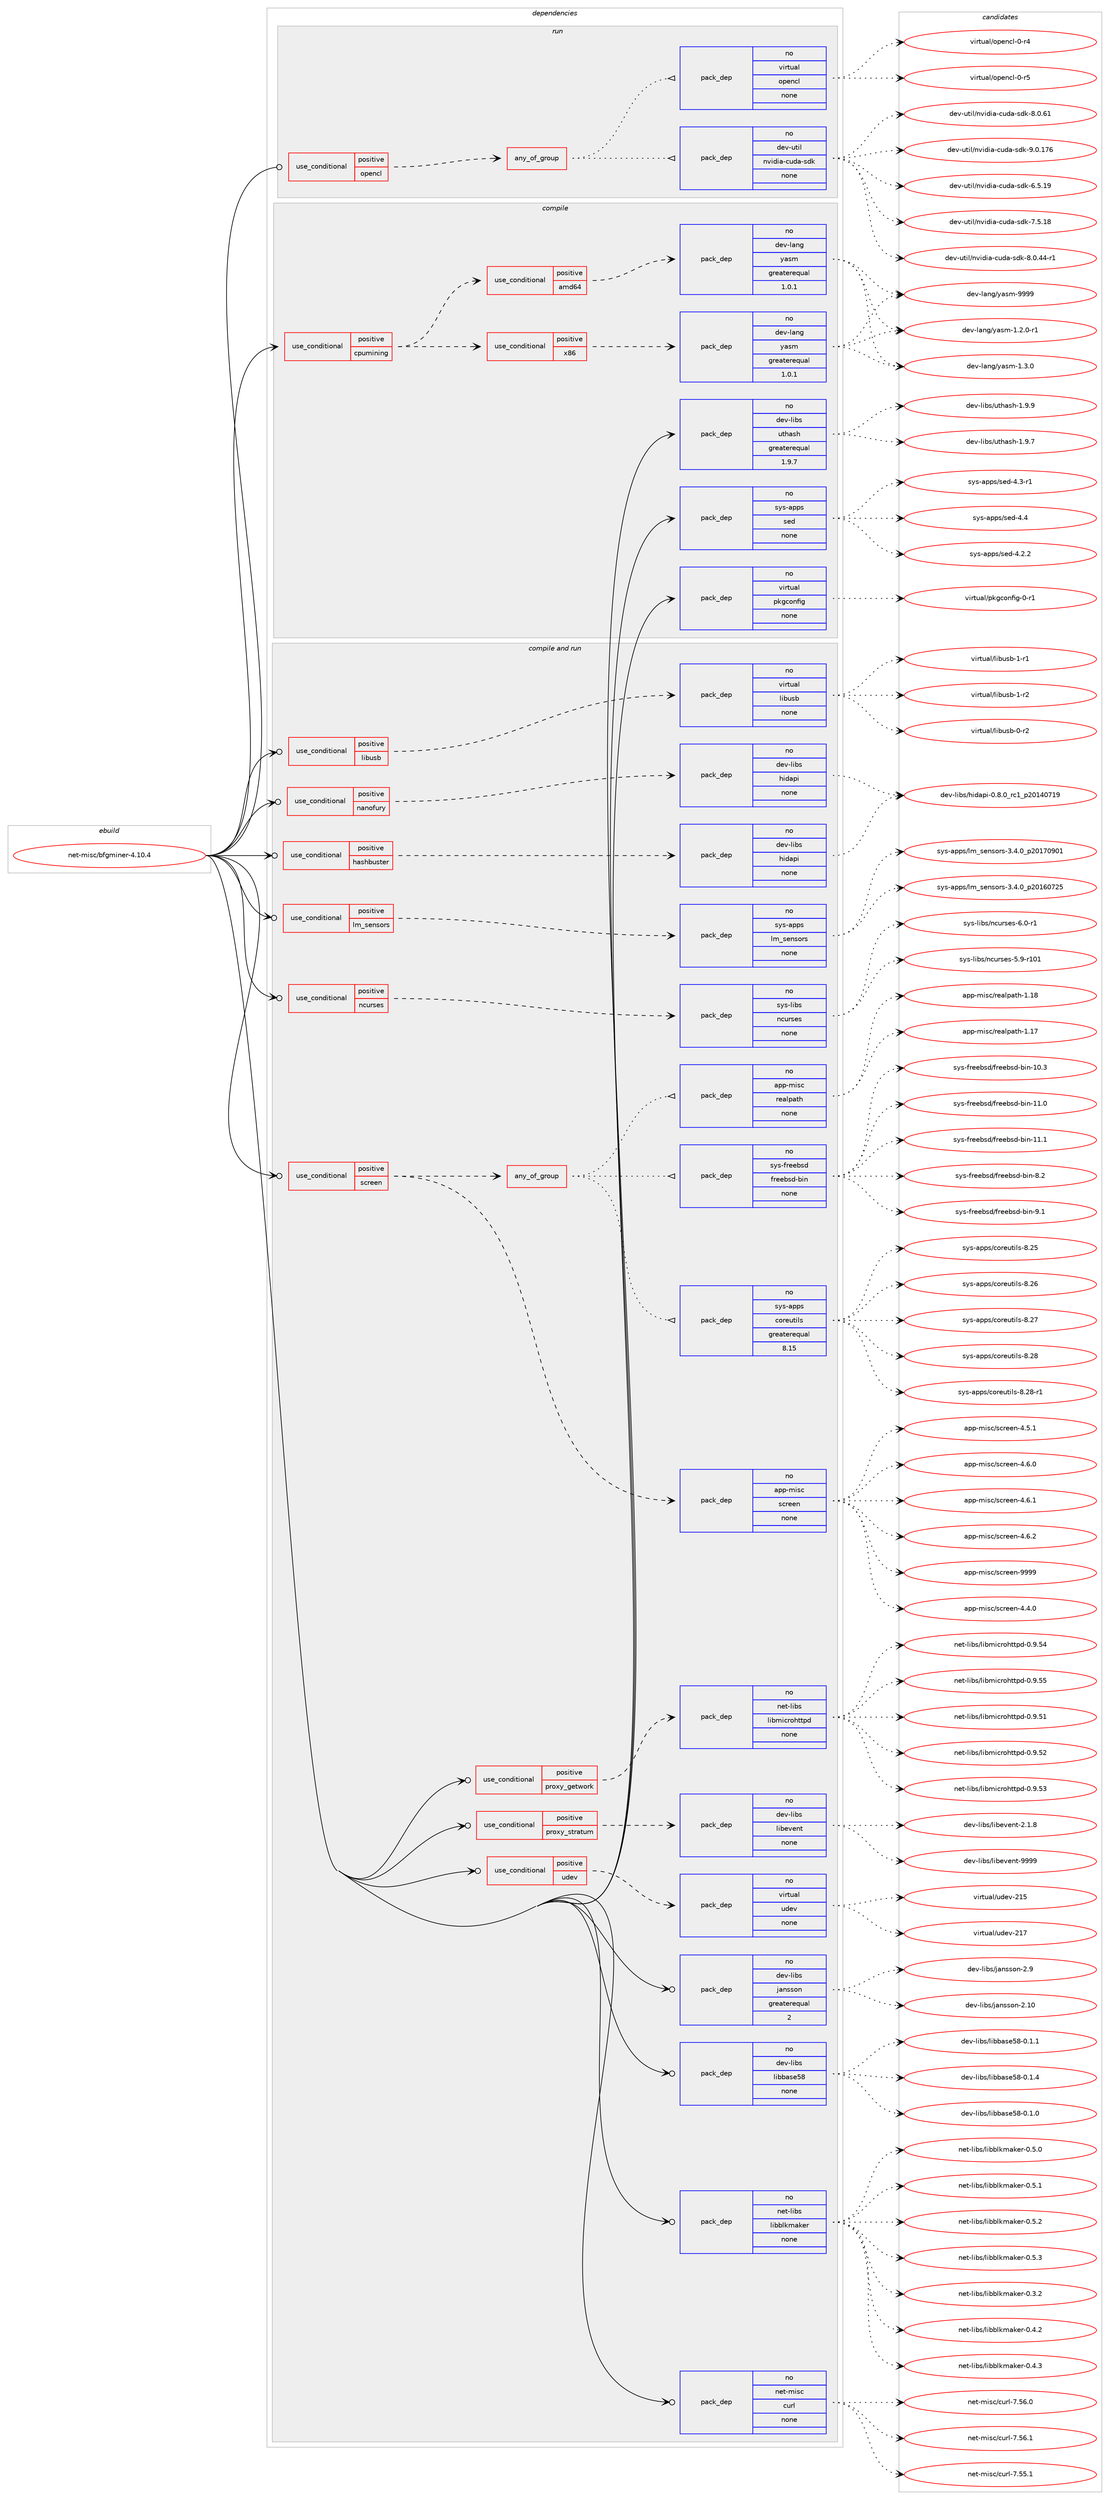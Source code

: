 digraph prolog {

# *************
# Graph options
# *************

newrank=true;
concentrate=true;
compound=true;
graph [rankdir=LR,fontname=Helvetica,fontsize=10,ranksep=1.5];#, ranksep=2.5, nodesep=0.2];
edge  [arrowhead=vee];
node  [fontname=Helvetica,fontsize=10];

# **********
# The ebuild
# **********

subgraph cluster_leftcol {
color=gray;
rank=same;
label=<<i>ebuild</i>>;
id [label="net-misc/bfgminer-4.10.4", color=red, width=4, href="../net-misc/bfgminer-4.10.4.svg"];
}

# ****************
# The dependencies
# ****************

subgraph cluster_midcol {
color=gray;
label=<<i>dependencies</i>>;
subgraph cluster_compile {
fillcolor="#eeeeee";
style=filled;
label=<<i>compile</i>>;
subgraph cond104950 {
dependency423534 [label=<<TABLE BORDER="0" CELLBORDER="1" CELLSPACING="0" CELLPADDING="4"><TR><TD ROWSPAN="3" CELLPADDING="10">use_conditional</TD></TR><TR><TD>positive</TD></TR><TR><TD>cpumining</TD></TR></TABLE>>, shape=none, color=red];
subgraph cond104951 {
dependency423535 [label=<<TABLE BORDER="0" CELLBORDER="1" CELLSPACING="0" CELLPADDING="4"><TR><TD ROWSPAN="3" CELLPADDING="10">use_conditional</TD></TR><TR><TD>positive</TD></TR><TR><TD>amd64</TD></TR></TABLE>>, shape=none, color=red];
subgraph pack311429 {
dependency423536 [label=<<TABLE BORDER="0" CELLBORDER="1" CELLSPACING="0" CELLPADDING="4" WIDTH="220"><TR><TD ROWSPAN="6" CELLPADDING="30">pack_dep</TD></TR><TR><TD WIDTH="110">no</TD></TR><TR><TD>dev-lang</TD></TR><TR><TD>yasm</TD></TR><TR><TD>greaterequal</TD></TR><TR><TD>1.0.1</TD></TR></TABLE>>, shape=none, color=blue];
}
dependency423535:e -> dependency423536:w [weight=20,style="dashed",arrowhead="vee"];
}
dependency423534:e -> dependency423535:w [weight=20,style="dashed",arrowhead="vee"];
subgraph cond104952 {
dependency423537 [label=<<TABLE BORDER="0" CELLBORDER="1" CELLSPACING="0" CELLPADDING="4"><TR><TD ROWSPAN="3" CELLPADDING="10">use_conditional</TD></TR><TR><TD>positive</TD></TR><TR><TD>x86</TD></TR></TABLE>>, shape=none, color=red];
subgraph pack311430 {
dependency423538 [label=<<TABLE BORDER="0" CELLBORDER="1" CELLSPACING="0" CELLPADDING="4" WIDTH="220"><TR><TD ROWSPAN="6" CELLPADDING="30">pack_dep</TD></TR><TR><TD WIDTH="110">no</TD></TR><TR><TD>dev-lang</TD></TR><TR><TD>yasm</TD></TR><TR><TD>greaterequal</TD></TR><TR><TD>1.0.1</TD></TR></TABLE>>, shape=none, color=blue];
}
dependency423537:e -> dependency423538:w [weight=20,style="dashed",arrowhead="vee"];
}
dependency423534:e -> dependency423537:w [weight=20,style="dashed",arrowhead="vee"];
}
id:e -> dependency423534:w [weight=20,style="solid",arrowhead="vee"];
subgraph pack311431 {
dependency423539 [label=<<TABLE BORDER="0" CELLBORDER="1" CELLSPACING="0" CELLPADDING="4" WIDTH="220"><TR><TD ROWSPAN="6" CELLPADDING="30">pack_dep</TD></TR><TR><TD WIDTH="110">no</TD></TR><TR><TD>dev-libs</TD></TR><TR><TD>uthash</TD></TR><TR><TD>greaterequal</TD></TR><TR><TD>1.9.7</TD></TR></TABLE>>, shape=none, color=blue];
}
id:e -> dependency423539:w [weight=20,style="solid",arrowhead="vee"];
subgraph pack311432 {
dependency423540 [label=<<TABLE BORDER="0" CELLBORDER="1" CELLSPACING="0" CELLPADDING="4" WIDTH="220"><TR><TD ROWSPAN="6" CELLPADDING="30">pack_dep</TD></TR><TR><TD WIDTH="110">no</TD></TR><TR><TD>sys-apps</TD></TR><TR><TD>sed</TD></TR><TR><TD>none</TD></TR><TR><TD></TD></TR></TABLE>>, shape=none, color=blue];
}
id:e -> dependency423540:w [weight=20,style="solid",arrowhead="vee"];
subgraph pack311433 {
dependency423541 [label=<<TABLE BORDER="0" CELLBORDER="1" CELLSPACING="0" CELLPADDING="4" WIDTH="220"><TR><TD ROWSPAN="6" CELLPADDING="30">pack_dep</TD></TR><TR><TD WIDTH="110">no</TD></TR><TR><TD>virtual</TD></TR><TR><TD>pkgconfig</TD></TR><TR><TD>none</TD></TR><TR><TD></TD></TR></TABLE>>, shape=none, color=blue];
}
id:e -> dependency423541:w [weight=20,style="solid",arrowhead="vee"];
}
subgraph cluster_compileandrun {
fillcolor="#eeeeee";
style=filled;
label=<<i>compile and run</i>>;
subgraph cond104953 {
dependency423542 [label=<<TABLE BORDER="0" CELLBORDER="1" CELLSPACING="0" CELLPADDING="4"><TR><TD ROWSPAN="3" CELLPADDING="10">use_conditional</TD></TR><TR><TD>positive</TD></TR><TR><TD>hashbuster</TD></TR></TABLE>>, shape=none, color=red];
subgraph pack311434 {
dependency423543 [label=<<TABLE BORDER="0" CELLBORDER="1" CELLSPACING="0" CELLPADDING="4" WIDTH="220"><TR><TD ROWSPAN="6" CELLPADDING="30">pack_dep</TD></TR><TR><TD WIDTH="110">no</TD></TR><TR><TD>dev-libs</TD></TR><TR><TD>hidapi</TD></TR><TR><TD>none</TD></TR><TR><TD></TD></TR></TABLE>>, shape=none, color=blue];
}
dependency423542:e -> dependency423543:w [weight=20,style="dashed",arrowhead="vee"];
}
id:e -> dependency423542:w [weight=20,style="solid",arrowhead="odotvee"];
subgraph cond104954 {
dependency423544 [label=<<TABLE BORDER="0" CELLBORDER="1" CELLSPACING="0" CELLPADDING="4"><TR><TD ROWSPAN="3" CELLPADDING="10">use_conditional</TD></TR><TR><TD>positive</TD></TR><TR><TD>libusb</TD></TR></TABLE>>, shape=none, color=red];
subgraph pack311435 {
dependency423545 [label=<<TABLE BORDER="0" CELLBORDER="1" CELLSPACING="0" CELLPADDING="4" WIDTH="220"><TR><TD ROWSPAN="6" CELLPADDING="30">pack_dep</TD></TR><TR><TD WIDTH="110">no</TD></TR><TR><TD>virtual</TD></TR><TR><TD>libusb</TD></TR><TR><TD>none</TD></TR><TR><TD></TD></TR></TABLE>>, shape=none, color=blue];
}
dependency423544:e -> dependency423545:w [weight=20,style="dashed",arrowhead="vee"];
}
id:e -> dependency423544:w [weight=20,style="solid",arrowhead="odotvee"];
subgraph cond104955 {
dependency423546 [label=<<TABLE BORDER="0" CELLBORDER="1" CELLSPACING="0" CELLPADDING="4"><TR><TD ROWSPAN="3" CELLPADDING="10">use_conditional</TD></TR><TR><TD>positive</TD></TR><TR><TD>lm_sensors</TD></TR></TABLE>>, shape=none, color=red];
subgraph pack311436 {
dependency423547 [label=<<TABLE BORDER="0" CELLBORDER="1" CELLSPACING="0" CELLPADDING="4" WIDTH="220"><TR><TD ROWSPAN="6" CELLPADDING="30">pack_dep</TD></TR><TR><TD WIDTH="110">no</TD></TR><TR><TD>sys-apps</TD></TR><TR><TD>lm_sensors</TD></TR><TR><TD>none</TD></TR><TR><TD></TD></TR></TABLE>>, shape=none, color=blue];
}
dependency423546:e -> dependency423547:w [weight=20,style="dashed",arrowhead="vee"];
}
id:e -> dependency423546:w [weight=20,style="solid",arrowhead="odotvee"];
subgraph cond104956 {
dependency423548 [label=<<TABLE BORDER="0" CELLBORDER="1" CELLSPACING="0" CELLPADDING="4"><TR><TD ROWSPAN="3" CELLPADDING="10">use_conditional</TD></TR><TR><TD>positive</TD></TR><TR><TD>nanofury</TD></TR></TABLE>>, shape=none, color=red];
subgraph pack311437 {
dependency423549 [label=<<TABLE BORDER="0" CELLBORDER="1" CELLSPACING="0" CELLPADDING="4" WIDTH="220"><TR><TD ROWSPAN="6" CELLPADDING="30">pack_dep</TD></TR><TR><TD WIDTH="110">no</TD></TR><TR><TD>dev-libs</TD></TR><TR><TD>hidapi</TD></TR><TR><TD>none</TD></TR><TR><TD></TD></TR></TABLE>>, shape=none, color=blue];
}
dependency423548:e -> dependency423549:w [weight=20,style="dashed",arrowhead="vee"];
}
id:e -> dependency423548:w [weight=20,style="solid",arrowhead="odotvee"];
subgraph cond104957 {
dependency423550 [label=<<TABLE BORDER="0" CELLBORDER="1" CELLSPACING="0" CELLPADDING="4"><TR><TD ROWSPAN="3" CELLPADDING="10">use_conditional</TD></TR><TR><TD>positive</TD></TR><TR><TD>ncurses</TD></TR></TABLE>>, shape=none, color=red];
subgraph pack311438 {
dependency423551 [label=<<TABLE BORDER="0" CELLBORDER="1" CELLSPACING="0" CELLPADDING="4" WIDTH="220"><TR><TD ROWSPAN="6" CELLPADDING="30">pack_dep</TD></TR><TR><TD WIDTH="110">no</TD></TR><TR><TD>sys-libs</TD></TR><TR><TD>ncurses</TD></TR><TR><TD>none</TD></TR><TR><TD></TD></TR></TABLE>>, shape=none, color=blue];
}
dependency423550:e -> dependency423551:w [weight=20,style="dashed",arrowhead="vee"];
}
id:e -> dependency423550:w [weight=20,style="solid",arrowhead="odotvee"];
subgraph cond104958 {
dependency423552 [label=<<TABLE BORDER="0" CELLBORDER="1" CELLSPACING="0" CELLPADDING="4"><TR><TD ROWSPAN="3" CELLPADDING="10">use_conditional</TD></TR><TR><TD>positive</TD></TR><TR><TD>proxy_getwork</TD></TR></TABLE>>, shape=none, color=red];
subgraph pack311439 {
dependency423553 [label=<<TABLE BORDER="0" CELLBORDER="1" CELLSPACING="0" CELLPADDING="4" WIDTH="220"><TR><TD ROWSPAN="6" CELLPADDING="30">pack_dep</TD></TR><TR><TD WIDTH="110">no</TD></TR><TR><TD>net-libs</TD></TR><TR><TD>libmicrohttpd</TD></TR><TR><TD>none</TD></TR><TR><TD></TD></TR></TABLE>>, shape=none, color=blue];
}
dependency423552:e -> dependency423553:w [weight=20,style="dashed",arrowhead="vee"];
}
id:e -> dependency423552:w [weight=20,style="solid",arrowhead="odotvee"];
subgraph cond104959 {
dependency423554 [label=<<TABLE BORDER="0" CELLBORDER="1" CELLSPACING="0" CELLPADDING="4"><TR><TD ROWSPAN="3" CELLPADDING="10">use_conditional</TD></TR><TR><TD>positive</TD></TR><TR><TD>proxy_stratum</TD></TR></TABLE>>, shape=none, color=red];
subgraph pack311440 {
dependency423555 [label=<<TABLE BORDER="0" CELLBORDER="1" CELLSPACING="0" CELLPADDING="4" WIDTH="220"><TR><TD ROWSPAN="6" CELLPADDING="30">pack_dep</TD></TR><TR><TD WIDTH="110">no</TD></TR><TR><TD>dev-libs</TD></TR><TR><TD>libevent</TD></TR><TR><TD>none</TD></TR><TR><TD></TD></TR></TABLE>>, shape=none, color=blue];
}
dependency423554:e -> dependency423555:w [weight=20,style="dashed",arrowhead="vee"];
}
id:e -> dependency423554:w [weight=20,style="solid",arrowhead="odotvee"];
subgraph cond104960 {
dependency423556 [label=<<TABLE BORDER="0" CELLBORDER="1" CELLSPACING="0" CELLPADDING="4"><TR><TD ROWSPAN="3" CELLPADDING="10">use_conditional</TD></TR><TR><TD>positive</TD></TR><TR><TD>screen</TD></TR></TABLE>>, shape=none, color=red];
subgraph pack311441 {
dependency423557 [label=<<TABLE BORDER="0" CELLBORDER="1" CELLSPACING="0" CELLPADDING="4" WIDTH="220"><TR><TD ROWSPAN="6" CELLPADDING="30">pack_dep</TD></TR><TR><TD WIDTH="110">no</TD></TR><TR><TD>app-misc</TD></TR><TR><TD>screen</TD></TR><TR><TD>none</TD></TR><TR><TD></TD></TR></TABLE>>, shape=none, color=blue];
}
dependency423556:e -> dependency423557:w [weight=20,style="dashed",arrowhead="vee"];
subgraph any6962 {
dependency423558 [label=<<TABLE BORDER="0" CELLBORDER="1" CELLSPACING="0" CELLPADDING="4"><TR><TD CELLPADDING="10">any_of_group</TD></TR></TABLE>>, shape=none, color=red];subgraph pack311442 {
dependency423559 [label=<<TABLE BORDER="0" CELLBORDER="1" CELLSPACING="0" CELLPADDING="4" WIDTH="220"><TR><TD ROWSPAN="6" CELLPADDING="30">pack_dep</TD></TR><TR><TD WIDTH="110">no</TD></TR><TR><TD>sys-apps</TD></TR><TR><TD>coreutils</TD></TR><TR><TD>greaterequal</TD></TR><TR><TD>8.15</TD></TR></TABLE>>, shape=none, color=blue];
}
dependency423558:e -> dependency423559:w [weight=20,style="dotted",arrowhead="oinv"];
subgraph pack311443 {
dependency423560 [label=<<TABLE BORDER="0" CELLBORDER="1" CELLSPACING="0" CELLPADDING="4" WIDTH="220"><TR><TD ROWSPAN="6" CELLPADDING="30">pack_dep</TD></TR><TR><TD WIDTH="110">no</TD></TR><TR><TD>sys-freebsd</TD></TR><TR><TD>freebsd-bin</TD></TR><TR><TD>none</TD></TR><TR><TD></TD></TR></TABLE>>, shape=none, color=blue];
}
dependency423558:e -> dependency423560:w [weight=20,style="dotted",arrowhead="oinv"];
subgraph pack311444 {
dependency423561 [label=<<TABLE BORDER="0" CELLBORDER="1" CELLSPACING="0" CELLPADDING="4" WIDTH="220"><TR><TD ROWSPAN="6" CELLPADDING="30">pack_dep</TD></TR><TR><TD WIDTH="110">no</TD></TR><TR><TD>app-misc</TD></TR><TR><TD>realpath</TD></TR><TR><TD>none</TD></TR><TR><TD></TD></TR></TABLE>>, shape=none, color=blue];
}
dependency423558:e -> dependency423561:w [weight=20,style="dotted",arrowhead="oinv"];
}
dependency423556:e -> dependency423558:w [weight=20,style="dashed",arrowhead="vee"];
}
id:e -> dependency423556:w [weight=20,style="solid",arrowhead="odotvee"];
subgraph cond104961 {
dependency423562 [label=<<TABLE BORDER="0" CELLBORDER="1" CELLSPACING="0" CELLPADDING="4"><TR><TD ROWSPAN="3" CELLPADDING="10">use_conditional</TD></TR><TR><TD>positive</TD></TR><TR><TD>udev</TD></TR></TABLE>>, shape=none, color=red];
subgraph pack311445 {
dependency423563 [label=<<TABLE BORDER="0" CELLBORDER="1" CELLSPACING="0" CELLPADDING="4" WIDTH="220"><TR><TD ROWSPAN="6" CELLPADDING="30">pack_dep</TD></TR><TR><TD WIDTH="110">no</TD></TR><TR><TD>virtual</TD></TR><TR><TD>udev</TD></TR><TR><TD>none</TD></TR><TR><TD></TD></TR></TABLE>>, shape=none, color=blue];
}
dependency423562:e -> dependency423563:w [weight=20,style="dashed",arrowhead="vee"];
}
id:e -> dependency423562:w [weight=20,style="solid",arrowhead="odotvee"];
subgraph pack311446 {
dependency423564 [label=<<TABLE BORDER="0" CELLBORDER="1" CELLSPACING="0" CELLPADDING="4" WIDTH="220"><TR><TD ROWSPAN="6" CELLPADDING="30">pack_dep</TD></TR><TR><TD WIDTH="110">no</TD></TR><TR><TD>dev-libs</TD></TR><TR><TD>jansson</TD></TR><TR><TD>greaterequal</TD></TR><TR><TD>2</TD></TR></TABLE>>, shape=none, color=blue];
}
id:e -> dependency423564:w [weight=20,style="solid",arrowhead="odotvee"];
subgraph pack311447 {
dependency423565 [label=<<TABLE BORDER="0" CELLBORDER="1" CELLSPACING="0" CELLPADDING="4" WIDTH="220"><TR><TD ROWSPAN="6" CELLPADDING="30">pack_dep</TD></TR><TR><TD WIDTH="110">no</TD></TR><TR><TD>dev-libs</TD></TR><TR><TD>libbase58</TD></TR><TR><TD>none</TD></TR><TR><TD></TD></TR></TABLE>>, shape=none, color=blue];
}
id:e -> dependency423565:w [weight=20,style="solid",arrowhead="odotvee"];
subgraph pack311448 {
dependency423566 [label=<<TABLE BORDER="0" CELLBORDER="1" CELLSPACING="0" CELLPADDING="4" WIDTH="220"><TR><TD ROWSPAN="6" CELLPADDING="30">pack_dep</TD></TR><TR><TD WIDTH="110">no</TD></TR><TR><TD>net-libs</TD></TR><TR><TD>libblkmaker</TD></TR><TR><TD>none</TD></TR><TR><TD></TD></TR></TABLE>>, shape=none, color=blue];
}
id:e -> dependency423566:w [weight=20,style="solid",arrowhead="odotvee"];
subgraph pack311449 {
dependency423567 [label=<<TABLE BORDER="0" CELLBORDER="1" CELLSPACING="0" CELLPADDING="4" WIDTH="220"><TR><TD ROWSPAN="6" CELLPADDING="30">pack_dep</TD></TR><TR><TD WIDTH="110">no</TD></TR><TR><TD>net-misc</TD></TR><TR><TD>curl</TD></TR><TR><TD>none</TD></TR><TR><TD></TD></TR></TABLE>>, shape=none, color=blue];
}
id:e -> dependency423567:w [weight=20,style="solid",arrowhead="odotvee"];
}
subgraph cluster_run {
fillcolor="#eeeeee";
style=filled;
label=<<i>run</i>>;
subgraph cond104962 {
dependency423568 [label=<<TABLE BORDER="0" CELLBORDER="1" CELLSPACING="0" CELLPADDING="4"><TR><TD ROWSPAN="3" CELLPADDING="10">use_conditional</TD></TR><TR><TD>positive</TD></TR><TR><TD>opencl</TD></TR></TABLE>>, shape=none, color=red];
subgraph any6963 {
dependency423569 [label=<<TABLE BORDER="0" CELLBORDER="1" CELLSPACING="0" CELLPADDING="4"><TR><TD CELLPADDING="10">any_of_group</TD></TR></TABLE>>, shape=none, color=red];subgraph pack311450 {
dependency423570 [label=<<TABLE BORDER="0" CELLBORDER="1" CELLSPACING="0" CELLPADDING="4" WIDTH="220"><TR><TD ROWSPAN="6" CELLPADDING="30">pack_dep</TD></TR><TR><TD WIDTH="110">no</TD></TR><TR><TD>virtual</TD></TR><TR><TD>opencl</TD></TR><TR><TD>none</TD></TR><TR><TD></TD></TR></TABLE>>, shape=none, color=blue];
}
dependency423569:e -> dependency423570:w [weight=20,style="dotted",arrowhead="oinv"];
subgraph pack311451 {
dependency423571 [label=<<TABLE BORDER="0" CELLBORDER="1" CELLSPACING="0" CELLPADDING="4" WIDTH="220"><TR><TD ROWSPAN="6" CELLPADDING="30">pack_dep</TD></TR><TR><TD WIDTH="110">no</TD></TR><TR><TD>dev-util</TD></TR><TR><TD>nvidia-cuda-sdk</TD></TR><TR><TD>none</TD></TR><TR><TD></TD></TR></TABLE>>, shape=none, color=blue];
}
dependency423569:e -> dependency423571:w [weight=20,style="dotted",arrowhead="oinv"];
}
dependency423568:e -> dependency423569:w [weight=20,style="dashed",arrowhead="vee"];
}
id:e -> dependency423568:w [weight=20,style="solid",arrowhead="odot"];
}
}

# **************
# The candidates
# **************

subgraph cluster_choices {
rank=same;
color=gray;
label=<<i>candidates</i>>;

subgraph choice311429 {
color=black;
nodesep=1;
choice100101118451089711010347121971151094549465046484511449 [label="dev-lang/yasm-1.2.0-r1", color=red, width=4,href="../dev-lang/yasm-1.2.0-r1.svg"];
choice10010111845108971101034712197115109454946514648 [label="dev-lang/yasm-1.3.0", color=red, width=4,href="../dev-lang/yasm-1.3.0.svg"];
choice100101118451089711010347121971151094557575757 [label="dev-lang/yasm-9999", color=red, width=4,href="../dev-lang/yasm-9999.svg"];
dependency423536:e -> choice100101118451089711010347121971151094549465046484511449:w [style=dotted,weight="100"];
dependency423536:e -> choice10010111845108971101034712197115109454946514648:w [style=dotted,weight="100"];
dependency423536:e -> choice100101118451089711010347121971151094557575757:w [style=dotted,weight="100"];
}
subgraph choice311430 {
color=black;
nodesep=1;
choice100101118451089711010347121971151094549465046484511449 [label="dev-lang/yasm-1.2.0-r1", color=red, width=4,href="../dev-lang/yasm-1.2.0-r1.svg"];
choice10010111845108971101034712197115109454946514648 [label="dev-lang/yasm-1.3.0", color=red, width=4,href="../dev-lang/yasm-1.3.0.svg"];
choice100101118451089711010347121971151094557575757 [label="dev-lang/yasm-9999", color=red, width=4,href="../dev-lang/yasm-9999.svg"];
dependency423538:e -> choice100101118451089711010347121971151094549465046484511449:w [style=dotted,weight="100"];
dependency423538:e -> choice10010111845108971101034712197115109454946514648:w [style=dotted,weight="100"];
dependency423538:e -> choice100101118451089711010347121971151094557575757:w [style=dotted,weight="100"];
}
subgraph choice311431 {
color=black;
nodesep=1;
choice10010111845108105981154711711610497115104454946574655 [label="dev-libs/uthash-1.9.7", color=red, width=4,href="../dev-libs/uthash-1.9.7.svg"];
choice10010111845108105981154711711610497115104454946574657 [label="dev-libs/uthash-1.9.9", color=red, width=4,href="../dev-libs/uthash-1.9.9.svg"];
dependency423539:e -> choice10010111845108105981154711711610497115104454946574655:w [style=dotted,weight="100"];
dependency423539:e -> choice10010111845108105981154711711610497115104454946574657:w [style=dotted,weight="100"];
}
subgraph choice311432 {
color=black;
nodesep=1;
choice115121115459711211211547115101100455246504650 [label="sys-apps/sed-4.2.2", color=red, width=4,href="../sys-apps/sed-4.2.2.svg"];
choice115121115459711211211547115101100455246514511449 [label="sys-apps/sed-4.3-r1", color=red, width=4,href="../sys-apps/sed-4.3-r1.svg"];
choice11512111545971121121154711510110045524652 [label="sys-apps/sed-4.4", color=red, width=4,href="../sys-apps/sed-4.4.svg"];
dependency423540:e -> choice115121115459711211211547115101100455246504650:w [style=dotted,weight="100"];
dependency423540:e -> choice115121115459711211211547115101100455246514511449:w [style=dotted,weight="100"];
dependency423540:e -> choice11512111545971121121154711510110045524652:w [style=dotted,weight="100"];
}
subgraph choice311433 {
color=black;
nodesep=1;
choice11810511411611797108471121071039911111010210510345484511449 [label="virtual/pkgconfig-0-r1", color=red, width=4,href="../virtual/pkgconfig-0-r1.svg"];
dependency423541:e -> choice11810511411611797108471121071039911111010210510345484511449:w [style=dotted,weight="100"];
}
subgraph choice311434 {
color=black;
nodesep=1;
choice10010111845108105981154710410510097112105454846564648951149949951125048495248554957 [label="dev-libs/hidapi-0.8.0_rc1_p20140719", color=red, width=4,href="../dev-libs/hidapi-0.8.0_rc1_p20140719.svg"];
dependency423543:e -> choice10010111845108105981154710410510097112105454846564648951149949951125048495248554957:w [style=dotted,weight="100"];
}
subgraph choice311435 {
color=black;
nodesep=1;
choice1181051141161179710847108105981171159845484511450 [label="virtual/libusb-0-r2", color=red, width=4,href="../virtual/libusb-0-r2.svg"];
choice1181051141161179710847108105981171159845494511449 [label="virtual/libusb-1-r1", color=red, width=4,href="../virtual/libusb-1-r1.svg"];
choice1181051141161179710847108105981171159845494511450 [label="virtual/libusb-1-r2", color=red, width=4,href="../virtual/libusb-1-r2.svg"];
dependency423545:e -> choice1181051141161179710847108105981171159845484511450:w [style=dotted,weight="100"];
dependency423545:e -> choice1181051141161179710847108105981171159845494511449:w [style=dotted,weight="100"];
dependency423545:e -> choice1181051141161179710847108105981171159845494511450:w [style=dotted,weight="100"];
}
subgraph choice311436 {
color=black;
nodesep=1;
choice11512111545971121121154710810995115101110115111114115455146524648951125048495448555053 [label="sys-apps/lm_sensors-3.4.0_p20160725", color=red, width=4,href="../sys-apps/lm_sensors-3.4.0_p20160725.svg"];
choice11512111545971121121154710810995115101110115111114115455146524648951125048495548574849 [label="sys-apps/lm_sensors-3.4.0_p20170901", color=red, width=4,href="../sys-apps/lm_sensors-3.4.0_p20170901.svg"];
dependency423547:e -> choice11512111545971121121154710810995115101110115111114115455146524648951125048495448555053:w [style=dotted,weight="100"];
dependency423547:e -> choice11512111545971121121154710810995115101110115111114115455146524648951125048495548574849:w [style=dotted,weight="100"];
}
subgraph choice311437 {
color=black;
nodesep=1;
choice10010111845108105981154710410510097112105454846564648951149949951125048495248554957 [label="dev-libs/hidapi-0.8.0_rc1_p20140719", color=red, width=4,href="../dev-libs/hidapi-0.8.0_rc1_p20140719.svg"];
dependency423549:e -> choice10010111845108105981154710410510097112105454846564648951149949951125048495248554957:w [style=dotted,weight="100"];
}
subgraph choice311438 {
color=black;
nodesep=1;
choice115121115451081059811547110991171141151011154553465745114494849 [label="sys-libs/ncurses-5.9-r101", color=red, width=4,href="../sys-libs/ncurses-5.9-r101.svg"];
choice11512111545108105981154711099117114115101115455446484511449 [label="sys-libs/ncurses-6.0-r1", color=red, width=4,href="../sys-libs/ncurses-6.0-r1.svg"];
dependency423551:e -> choice115121115451081059811547110991171141151011154553465745114494849:w [style=dotted,weight="100"];
dependency423551:e -> choice11512111545108105981154711099117114115101115455446484511449:w [style=dotted,weight="100"];
}
subgraph choice311439 {
color=black;
nodesep=1;
choice110101116451081059811547108105981091059911411110411611611210045484657465349 [label="net-libs/libmicrohttpd-0.9.51", color=red, width=4,href="../net-libs/libmicrohttpd-0.9.51.svg"];
choice110101116451081059811547108105981091059911411110411611611210045484657465350 [label="net-libs/libmicrohttpd-0.9.52", color=red, width=4,href="../net-libs/libmicrohttpd-0.9.52.svg"];
choice110101116451081059811547108105981091059911411110411611611210045484657465351 [label="net-libs/libmicrohttpd-0.9.53", color=red, width=4,href="../net-libs/libmicrohttpd-0.9.53.svg"];
choice110101116451081059811547108105981091059911411110411611611210045484657465352 [label="net-libs/libmicrohttpd-0.9.54", color=red, width=4,href="../net-libs/libmicrohttpd-0.9.54.svg"];
choice110101116451081059811547108105981091059911411110411611611210045484657465353 [label="net-libs/libmicrohttpd-0.9.55", color=red, width=4,href="../net-libs/libmicrohttpd-0.9.55.svg"];
dependency423553:e -> choice110101116451081059811547108105981091059911411110411611611210045484657465349:w [style=dotted,weight="100"];
dependency423553:e -> choice110101116451081059811547108105981091059911411110411611611210045484657465350:w [style=dotted,weight="100"];
dependency423553:e -> choice110101116451081059811547108105981091059911411110411611611210045484657465351:w [style=dotted,weight="100"];
dependency423553:e -> choice110101116451081059811547108105981091059911411110411611611210045484657465352:w [style=dotted,weight="100"];
dependency423553:e -> choice110101116451081059811547108105981091059911411110411611611210045484657465353:w [style=dotted,weight="100"];
}
subgraph choice311440 {
color=black;
nodesep=1;
choice10010111845108105981154710810598101118101110116455046494656 [label="dev-libs/libevent-2.1.8", color=red, width=4,href="../dev-libs/libevent-2.1.8.svg"];
choice100101118451081059811547108105981011181011101164557575757 [label="dev-libs/libevent-9999", color=red, width=4,href="../dev-libs/libevent-9999.svg"];
dependency423555:e -> choice10010111845108105981154710810598101118101110116455046494656:w [style=dotted,weight="100"];
dependency423555:e -> choice100101118451081059811547108105981011181011101164557575757:w [style=dotted,weight="100"];
}
subgraph choice311441 {
color=black;
nodesep=1;
choice9711211245109105115994711599114101101110455246524648 [label="app-misc/screen-4.4.0", color=red, width=4,href="../app-misc/screen-4.4.0.svg"];
choice9711211245109105115994711599114101101110455246534649 [label="app-misc/screen-4.5.1", color=red, width=4,href="../app-misc/screen-4.5.1.svg"];
choice9711211245109105115994711599114101101110455246544648 [label="app-misc/screen-4.6.0", color=red, width=4,href="../app-misc/screen-4.6.0.svg"];
choice9711211245109105115994711599114101101110455246544649 [label="app-misc/screen-4.6.1", color=red, width=4,href="../app-misc/screen-4.6.1.svg"];
choice9711211245109105115994711599114101101110455246544650 [label="app-misc/screen-4.6.2", color=red, width=4,href="../app-misc/screen-4.6.2.svg"];
choice97112112451091051159947115991141011011104557575757 [label="app-misc/screen-9999", color=red, width=4,href="../app-misc/screen-9999.svg"];
dependency423557:e -> choice9711211245109105115994711599114101101110455246524648:w [style=dotted,weight="100"];
dependency423557:e -> choice9711211245109105115994711599114101101110455246534649:w [style=dotted,weight="100"];
dependency423557:e -> choice9711211245109105115994711599114101101110455246544648:w [style=dotted,weight="100"];
dependency423557:e -> choice9711211245109105115994711599114101101110455246544649:w [style=dotted,weight="100"];
dependency423557:e -> choice9711211245109105115994711599114101101110455246544650:w [style=dotted,weight="100"];
dependency423557:e -> choice97112112451091051159947115991141011011104557575757:w [style=dotted,weight="100"];
}
subgraph choice311442 {
color=black;
nodesep=1;
choice115121115459711211211547991111141011171161051081154556465053 [label="sys-apps/coreutils-8.25", color=red, width=4,href="../sys-apps/coreutils-8.25.svg"];
choice115121115459711211211547991111141011171161051081154556465054 [label="sys-apps/coreutils-8.26", color=red, width=4,href="../sys-apps/coreutils-8.26.svg"];
choice115121115459711211211547991111141011171161051081154556465055 [label="sys-apps/coreutils-8.27", color=red, width=4,href="../sys-apps/coreutils-8.27.svg"];
choice115121115459711211211547991111141011171161051081154556465056 [label="sys-apps/coreutils-8.28", color=red, width=4,href="../sys-apps/coreutils-8.28.svg"];
choice1151211154597112112115479911111410111711610510811545564650564511449 [label="sys-apps/coreutils-8.28-r1", color=red, width=4,href="../sys-apps/coreutils-8.28-r1.svg"];
dependency423559:e -> choice115121115459711211211547991111141011171161051081154556465053:w [style=dotted,weight="100"];
dependency423559:e -> choice115121115459711211211547991111141011171161051081154556465054:w [style=dotted,weight="100"];
dependency423559:e -> choice115121115459711211211547991111141011171161051081154556465055:w [style=dotted,weight="100"];
dependency423559:e -> choice115121115459711211211547991111141011171161051081154556465056:w [style=dotted,weight="100"];
dependency423559:e -> choice1151211154597112112115479911111410111711610510811545564650564511449:w [style=dotted,weight="100"];
}
subgraph choice311443 {
color=black;
nodesep=1;
choice1151211154510211410110198115100471021141011019811510045981051104549484651 [label="sys-freebsd/freebsd-bin-10.3", color=red, width=4,href="../sys-freebsd/freebsd-bin-10.3.svg"];
choice1151211154510211410110198115100471021141011019811510045981051104549494648 [label="sys-freebsd/freebsd-bin-11.0", color=red, width=4,href="../sys-freebsd/freebsd-bin-11.0.svg"];
choice1151211154510211410110198115100471021141011019811510045981051104549494649 [label="sys-freebsd/freebsd-bin-11.1", color=red, width=4,href="../sys-freebsd/freebsd-bin-11.1.svg"];
choice11512111545102114101101981151004710211410110198115100459810511045564650 [label="sys-freebsd/freebsd-bin-8.2", color=red, width=4,href="../sys-freebsd/freebsd-bin-8.2.svg"];
choice11512111545102114101101981151004710211410110198115100459810511045574649 [label="sys-freebsd/freebsd-bin-9.1", color=red, width=4,href="../sys-freebsd/freebsd-bin-9.1.svg"];
dependency423560:e -> choice1151211154510211410110198115100471021141011019811510045981051104549484651:w [style=dotted,weight="100"];
dependency423560:e -> choice1151211154510211410110198115100471021141011019811510045981051104549494648:w [style=dotted,weight="100"];
dependency423560:e -> choice1151211154510211410110198115100471021141011019811510045981051104549494649:w [style=dotted,weight="100"];
dependency423560:e -> choice11512111545102114101101981151004710211410110198115100459810511045564650:w [style=dotted,weight="100"];
dependency423560:e -> choice11512111545102114101101981151004710211410110198115100459810511045574649:w [style=dotted,weight="100"];
}
subgraph choice311444 {
color=black;
nodesep=1;
choice9711211245109105115994711410197108112971161044549464955 [label="app-misc/realpath-1.17", color=red, width=4,href="../app-misc/realpath-1.17.svg"];
choice9711211245109105115994711410197108112971161044549464956 [label="app-misc/realpath-1.18", color=red, width=4,href="../app-misc/realpath-1.18.svg"];
dependency423561:e -> choice9711211245109105115994711410197108112971161044549464955:w [style=dotted,weight="100"];
dependency423561:e -> choice9711211245109105115994711410197108112971161044549464956:w [style=dotted,weight="100"];
}
subgraph choice311445 {
color=black;
nodesep=1;
choice118105114116117971084711710010111845504953 [label="virtual/udev-215", color=red, width=4,href="../virtual/udev-215.svg"];
choice118105114116117971084711710010111845504955 [label="virtual/udev-217", color=red, width=4,href="../virtual/udev-217.svg"];
dependency423563:e -> choice118105114116117971084711710010111845504953:w [style=dotted,weight="100"];
dependency423563:e -> choice118105114116117971084711710010111845504955:w [style=dotted,weight="100"];
}
subgraph choice311446 {
color=black;
nodesep=1;
choice100101118451081059811547106971101151151111104550464948 [label="dev-libs/jansson-2.10", color=red, width=4,href="../dev-libs/jansson-2.10.svg"];
choice1001011184510810598115471069711011511511111045504657 [label="dev-libs/jansson-2.9", color=red, width=4,href="../dev-libs/jansson-2.9.svg"];
dependency423564:e -> choice100101118451081059811547106971101151151111104550464948:w [style=dotted,weight="100"];
dependency423564:e -> choice1001011184510810598115471069711011511511111045504657:w [style=dotted,weight="100"];
}
subgraph choice311447 {
color=black;
nodesep=1;
choice1001011184510810598115471081059898971151015356454846494648 [label="dev-libs/libbase58-0.1.0", color=red, width=4,href="../dev-libs/libbase58-0.1.0.svg"];
choice1001011184510810598115471081059898971151015356454846494649 [label="dev-libs/libbase58-0.1.1", color=red, width=4,href="../dev-libs/libbase58-0.1.1.svg"];
choice1001011184510810598115471081059898971151015356454846494652 [label="dev-libs/libbase58-0.1.4", color=red, width=4,href="../dev-libs/libbase58-0.1.4.svg"];
dependency423565:e -> choice1001011184510810598115471081059898971151015356454846494648:w [style=dotted,weight="100"];
dependency423565:e -> choice1001011184510810598115471081059898971151015356454846494649:w [style=dotted,weight="100"];
dependency423565:e -> choice1001011184510810598115471081059898971151015356454846494652:w [style=dotted,weight="100"];
}
subgraph choice311448 {
color=black;
nodesep=1;
choice110101116451081059811547108105989810810710997107101114454846514650 [label="net-libs/libblkmaker-0.3.2", color=red, width=4,href="../net-libs/libblkmaker-0.3.2.svg"];
choice110101116451081059811547108105989810810710997107101114454846524650 [label="net-libs/libblkmaker-0.4.2", color=red, width=4,href="../net-libs/libblkmaker-0.4.2.svg"];
choice110101116451081059811547108105989810810710997107101114454846524651 [label="net-libs/libblkmaker-0.4.3", color=red, width=4,href="../net-libs/libblkmaker-0.4.3.svg"];
choice110101116451081059811547108105989810810710997107101114454846534648 [label="net-libs/libblkmaker-0.5.0", color=red, width=4,href="../net-libs/libblkmaker-0.5.0.svg"];
choice110101116451081059811547108105989810810710997107101114454846534649 [label="net-libs/libblkmaker-0.5.1", color=red, width=4,href="../net-libs/libblkmaker-0.5.1.svg"];
choice110101116451081059811547108105989810810710997107101114454846534650 [label="net-libs/libblkmaker-0.5.2", color=red, width=4,href="../net-libs/libblkmaker-0.5.2.svg"];
choice110101116451081059811547108105989810810710997107101114454846534651 [label="net-libs/libblkmaker-0.5.3", color=red, width=4,href="../net-libs/libblkmaker-0.5.3.svg"];
dependency423566:e -> choice110101116451081059811547108105989810810710997107101114454846514650:w [style=dotted,weight="100"];
dependency423566:e -> choice110101116451081059811547108105989810810710997107101114454846524650:w [style=dotted,weight="100"];
dependency423566:e -> choice110101116451081059811547108105989810810710997107101114454846524651:w [style=dotted,weight="100"];
dependency423566:e -> choice110101116451081059811547108105989810810710997107101114454846534648:w [style=dotted,weight="100"];
dependency423566:e -> choice110101116451081059811547108105989810810710997107101114454846534649:w [style=dotted,weight="100"];
dependency423566:e -> choice110101116451081059811547108105989810810710997107101114454846534650:w [style=dotted,weight="100"];
dependency423566:e -> choice110101116451081059811547108105989810810710997107101114454846534651:w [style=dotted,weight="100"];
}
subgraph choice311449 {
color=black;
nodesep=1;
choice1101011164510910511599479911711410845554653534649 [label="net-misc/curl-7.55.1", color=red, width=4,href="../net-misc/curl-7.55.1.svg"];
choice1101011164510910511599479911711410845554653544648 [label="net-misc/curl-7.56.0", color=red, width=4,href="../net-misc/curl-7.56.0.svg"];
choice1101011164510910511599479911711410845554653544649 [label="net-misc/curl-7.56.1", color=red, width=4,href="../net-misc/curl-7.56.1.svg"];
dependency423567:e -> choice1101011164510910511599479911711410845554653534649:w [style=dotted,weight="100"];
dependency423567:e -> choice1101011164510910511599479911711410845554653544648:w [style=dotted,weight="100"];
dependency423567:e -> choice1101011164510910511599479911711410845554653544649:w [style=dotted,weight="100"];
}
subgraph choice311450 {
color=black;
nodesep=1;
choice11810511411611797108471111121011109910845484511452 [label="virtual/opencl-0-r4", color=red, width=4,href="../virtual/opencl-0-r4.svg"];
choice11810511411611797108471111121011109910845484511453 [label="virtual/opencl-0-r5", color=red, width=4,href="../virtual/opencl-0-r5.svg"];
dependency423570:e -> choice11810511411611797108471111121011109910845484511452:w [style=dotted,weight="100"];
dependency423570:e -> choice11810511411611797108471111121011109910845484511453:w [style=dotted,weight="100"];
}
subgraph choice311451 {
color=black;
nodesep=1;
choice1001011184511711610510847110118105100105974599117100974511510010745544653464957 [label="dev-util/nvidia-cuda-sdk-6.5.19", color=red, width=4,href="../dev-util/nvidia-cuda-sdk-6.5.19.svg"];
choice1001011184511711610510847110118105100105974599117100974511510010745554653464956 [label="dev-util/nvidia-cuda-sdk-7.5.18", color=red, width=4,href="../dev-util/nvidia-cuda-sdk-7.5.18.svg"];
choice10010111845117116105108471101181051001059745991171009745115100107455646484652524511449 [label="dev-util/nvidia-cuda-sdk-8.0.44-r1", color=red, width=4,href="../dev-util/nvidia-cuda-sdk-8.0.44-r1.svg"];
choice1001011184511711610510847110118105100105974599117100974511510010745564648465449 [label="dev-util/nvidia-cuda-sdk-8.0.61", color=red, width=4,href="../dev-util/nvidia-cuda-sdk-8.0.61.svg"];
choice100101118451171161051084711011810510010597459911710097451151001074557464846495554 [label="dev-util/nvidia-cuda-sdk-9.0.176", color=red, width=4,href="../dev-util/nvidia-cuda-sdk-9.0.176.svg"];
dependency423571:e -> choice1001011184511711610510847110118105100105974599117100974511510010745544653464957:w [style=dotted,weight="100"];
dependency423571:e -> choice1001011184511711610510847110118105100105974599117100974511510010745554653464956:w [style=dotted,weight="100"];
dependency423571:e -> choice10010111845117116105108471101181051001059745991171009745115100107455646484652524511449:w [style=dotted,weight="100"];
dependency423571:e -> choice1001011184511711610510847110118105100105974599117100974511510010745564648465449:w [style=dotted,weight="100"];
dependency423571:e -> choice100101118451171161051084711011810510010597459911710097451151001074557464846495554:w [style=dotted,weight="100"];
}
}

}
